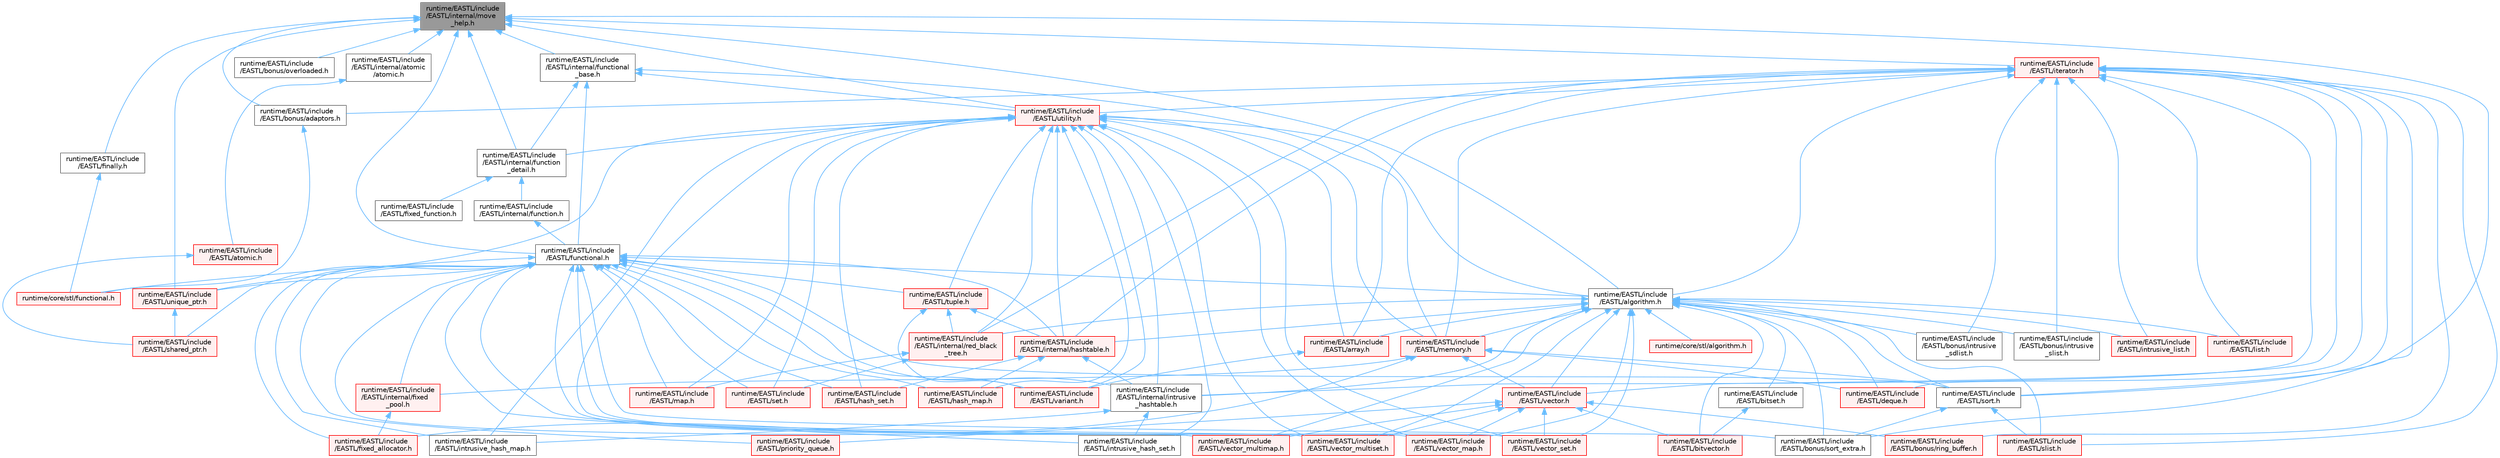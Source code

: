 digraph "runtime/EASTL/include/EASTL/internal/move_help.h"
{
 // LATEX_PDF_SIZE
  bgcolor="transparent";
  edge [fontname=Helvetica,fontsize=10,labelfontname=Helvetica,labelfontsize=10];
  node [fontname=Helvetica,fontsize=10,shape=box,height=0.2,width=0.4];
  Node1 [id="Node000001",label="runtime/EASTL/include\l/EASTL/internal/move\l_help.h",height=0.2,width=0.4,color="gray40", fillcolor="grey60", style="filled", fontcolor="black",tooltip=" "];
  Node1 -> Node2 [id="edge1_Node000001_Node000002",dir="back",color="steelblue1",style="solid",tooltip=" "];
  Node2 [id="Node000002",label="runtime/EASTL/include\l/EASTL/algorithm.h",height=0.2,width=0.4,color="grey40", fillcolor="white", style="filled",URL="$_e_a_s_t_l_2include_2_e_a_s_t_l_2algorithm_8h.html",tooltip=" "];
  Node2 -> Node3 [id="edge2_Node000002_Node000003",dir="back",color="steelblue1",style="solid",tooltip=" "];
  Node3 [id="Node000003",label="runtime/EASTL/include\l/EASTL/array.h",height=0.2,width=0.4,color="red", fillcolor="#FFF0F0", style="filled",URL="$array_8h.html",tooltip=" "];
  Node3 -> Node416 [id="edge3_Node000003_Node000416",dir="back",color="steelblue1",style="solid",tooltip=" "];
  Node416 [id="Node000416",label="runtime/EASTL/include\l/EASTL/variant.h",height=0.2,width=0.4,color="red", fillcolor="#FFF0F0", style="filled",URL="$_e_a_s_t_l_2include_2_e_a_s_t_l_2variant_8h.html",tooltip=" "];
  Node2 -> Node71 [id="edge4_Node000002_Node000071",dir="back",color="steelblue1",style="solid",tooltip=" "];
  Node71 [id="Node000071",label="runtime/EASTL/include\l/EASTL/bitset.h",height=0.2,width=0.4,color="grey40", fillcolor="white", style="filled",URL="$bitset_8h.html",tooltip=" "];
  Node71 -> Node72 [id="edge5_Node000071_Node000072",dir="back",color="steelblue1",style="solid",tooltip=" "];
  Node72 [id="Node000072",label="runtime/EASTL/include\l/EASTL/bitvector.h",height=0.2,width=0.4,color="red", fillcolor="#FFF0F0", style="filled",URL="$bitvector_8h.html",tooltip=" "];
  Node2 -> Node72 [id="edge6_Node000002_Node000072",dir="back",color="steelblue1",style="solid",tooltip=" "];
  Node2 -> Node418 [id="edge7_Node000002_Node000418",dir="back",color="steelblue1",style="solid",tooltip=" "];
  Node418 [id="Node000418",label="runtime/EASTL/include\l/EASTL/bonus/intrusive\l_sdlist.h",height=0.2,width=0.4,color="grey40", fillcolor="white", style="filled",URL="$intrusive__sdlist_8h.html",tooltip=" "];
  Node2 -> Node419 [id="edge8_Node000002_Node000419",dir="back",color="steelblue1",style="solid",tooltip=" "];
  Node419 [id="Node000419",label="runtime/EASTL/include\l/EASTL/bonus/intrusive\l_slist.h",height=0.2,width=0.4,color="grey40", fillcolor="white", style="filled",URL="$intrusive__slist_8h.html",tooltip=" "];
  Node2 -> Node420 [id="edge9_Node000002_Node000420",dir="back",color="steelblue1",style="solid",tooltip=" "];
  Node420 [id="Node000420",label="runtime/EASTL/include\l/EASTL/bonus/sort_extra.h",height=0.2,width=0.4,color="grey40", fillcolor="white", style="filled",URL="$sort__extra_8h.html",tooltip=" "];
  Node2 -> Node421 [id="edge10_Node000002_Node000421",dir="back",color="steelblue1",style="solid",tooltip=" "];
  Node421 [id="Node000421",label="runtime/EASTL/include\l/EASTL/deque.h",height=0.2,width=0.4,color="red", fillcolor="#FFF0F0", style="filled",URL="$_e_a_s_t_l_2include_2_e_a_s_t_l_2deque_8h.html",tooltip=" "];
  Node2 -> Node97 [id="edge11_Node000002_Node000097",dir="back",color="steelblue1",style="solid",tooltip=" "];
  Node97 [id="Node000097",label="runtime/EASTL/include\l/EASTL/internal/hashtable.h",height=0.2,width=0.4,color="red", fillcolor="#FFF0F0", style="filled",URL="$hashtable_8h.html",tooltip=" "];
  Node97 -> Node98 [id="edge12_Node000097_Node000098",dir="back",color="steelblue1",style="solid",tooltip=" "];
  Node98 [id="Node000098",label="runtime/EASTL/include\l/EASTL/hash_map.h",height=0.2,width=0.4,color="red", fillcolor="#FFF0F0", style="filled",URL="$hash__map_8h.html",tooltip=" "];
  Node97 -> Node104 [id="edge13_Node000097_Node000104",dir="back",color="steelblue1",style="solid",tooltip=" "];
  Node104 [id="Node000104",label="runtime/EASTL/include\l/EASTL/hash_set.h",height=0.2,width=0.4,color="red", fillcolor="#FFF0F0", style="filled",URL="$hash__set_8h.html",tooltip=" "];
  Node97 -> Node107 [id="edge14_Node000097_Node000107",dir="back",color="steelblue1",style="solid",tooltip=" "];
  Node107 [id="Node000107",label="runtime/EASTL/include\l/EASTL/internal/intrusive\l_hashtable.h",height=0.2,width=0.4,color="grey40", fillcolor="white", style="filled",URL="$intrusive__hashtable_8h.html",tooltip=" "];
  Node107 -> Node108 [id="edge15_Node000107_Node000108",dir="back",color="steelblue1",style="solid",tooltip=" "];
  Node108 [id="Node000108",label="runtime/EASTL/include\l/EASTL/intrusive_hash_map.h",height=0.2,width=0.4,color="grey40", fillcolor="white", style="filled",URL="$intrusive__hash__map_8h.html",tooltip=" "];
  Node107 -> Node109 [id="edge16_Node000107_Node000109",dir="back",color="steelblue1",style="solid",tooltip=" "];
  Node109 [id="Node000109",label="runtime/EASTL/include\l/EASTL/intrusive_hash_set.h",height=0.2,width=0.4,color="grey40", fillcolor="white", style="filled",URL="$intrusive__hash__set_8h.html",tooltip=" "];
  Node2 -> Node107 [id="edge17_Node000002_Node000107",dir="back",color="steelblue1",style="solid",tooltip=" "];
  Node2 -> Node425 [id="edge18_Node000002_Node000425",dir="back",color="steelblue1",style="solid",tooltip=" "];
  Node425 [id="Node000425",label="runtime/EASTL/include\l/EASTL/internal/red_black\l_tree.h",height=0.2,width=0.4,color="red", fillcolor="#FFF0F0", style="filled",URL="$red__black__tree_8h.html",tooltip=" "];
  Node425 -> Node426 [id="edge19_Node000425_Node000426",dir="back",color="steelblue1",style="solid",tooltip=" "];
  Node426 [id="Node000426",label="runtime/EASTL/include\l/EASTL/map.h",height=0.2,width=0.4,color="red", fillcolor="#FFF0F0", style="filled",URL="$_e_a_s_t_l_2include_2_e_a_s_t_l_2map_8h.html",tooltip=" "];
  Node425 -> Node430 [id="edge20_Node000425_Node000430",dir="back",color="steelblue1",style="solid",tooltip=" "];
  Node430 [id="Node000430",label="runtime/EASTL/include\l/EASTL/set.h",height=0.2,width=0.4,color="red", fillcolor="#FFF0F0", style="filled",URL="$set_8h.html",tooltip=" "];
  Node2 -> Node433 [id="edge21_Node000002_Node000433",dir="back",color="steelblue1",style="solid",tooltip=" "];
  Node433 [id="Node000433",label="runtime/EASTL/include\l/EASTL/intrusive_list.h",height=0.2,width=0.4,color="red", fillcolor="#FFF0F0", style="filled",URL="$intrusive__list_8h.html",tooltip=" "];
  Node2 -> Node435 [id="edge22_Node000002_Node000435",dir="back",color="steelblue1",style="solid",tooltip=" "];
  Node435 [id="Node000435",label="runtime/EASTL/include\l/EASTL/list.h",height=0.2,width=0.4,color="red", fillcolor="#FFF0F0", style="filled",URL="$_e_a_s_t_l_2include_2_e_a_s_t_l_2list_8h.html",tooltip=" "];
  Node2 -> Node438 [id="edge23_Node000002_Node000438",dir="back",color="steelblue1",style="solid",tooltip=" "];
  Node438 [id="Node000438",label="runtime/EASTL/include\l/EASTL/memory.h",height=0.2,width=0.4,color="red", fillcolor="#FFF0F0", style="filled",URL="$_e_a_s_t_l_2include_2_e_a_s_t_l_2memory_8h.html",tooltip=" "];
  Node438 -> Node421 [id="edge24_Node000438_Node000421",dir="back",color="steelblue1",style="solid",tooltip=" "];
  Node438 -> Node441 [id="edge25_Node000438_Node000441",dir="back",color="steelblue1",style="solid",tooltip=" "];
  Node441 [id="Node000441",label="runtime/EASTL/include\l/EASTL/fixed_allocator.h",height=0.2,width=0.4,color="red", fillcolor="#FFF0F0", style="filled",URL="$fixed__allocator_8h.html",tooltip=" "];
  Node438 -> Node443 [id="edge26_Node000438_Node000443",dir="back",color="steelblue1",style="solid",tooltip=" "];
  Node443 [id="Node000443",label="runtime/EASTL/include\l/EASTL/internal/fixed\l_pool.h",height=0.2,width=0.4,color="red", fillcolor="#FFF0F0", style="filled",URL="$fixed__pool_8h.html",tooltip=" "];
  Node443 -> Node441 [id="edge27_Node000443_Node000441",dir="back",color="steelblue1",style="solid",tooltip=" "];
  Node438 -> Node458 [id="edge28_Node000438_Node000458",dir="back",color="steelblue1",style="solid",tooltip=" "];
  Node458 [id="Node000458",label="runtime/EASTL/include\l/EASTL/sort.h",height=0.2,width=0.4,color="grey40", fillcolor="white", style="filled",URL="$sort_8h.html",tooltip=" "];
  Node458 -> Node420 [id="edge29_Node000458_Node000420",dir="back",color="steelblue1",style="solid",tooltip=" "];
  Node458 -> Node459 [id="edge30_Node000458_Node000459",dir="back",color="steelblue1",style="solid",tooltip=" "];
  Node459 [id="Node000459",label="runtime/EASTL/include\l/EASTL/slist.h",height=0.2,width=0.4,color="red", fillcolor="#FFF0F0", style="filled",URL="$slist_8h.html",tooltip=" "];
  Node438 -> Node460 [id="edge31_Node000438_Node000460",dir="back",color="steelblue1",style="solid",tooltip=" "];
  Node460 [id="Node000460",label="runtime/EASTL/include\l/EASTL/vector.h",height=0.2,width=0.4,color="red", fillcolor="#FFF0F0", style="filled",URL="$_e_a_s_t_l_2include_2_e_a_s_t_l_2vector_8h.html",tooltip=" "];
  Node460 -> Node72 [id="edge32_Node000460_Node000072",dir="back",color="steelblue1",style="solid",tooltip=" "];
  Node460 -> Node461 [id="edge33_Node000460_Node000461",dir="back",color="steelblue1",style="solid",tooltip=" "];
  Node461 [id="Node000461",label="runtime/EASTL/include\l/EASTL/bonus/ring_buffer.h",height=0.2,width=0.4,color="red", fillcolor="#FFF0F0", style="filled",URL="$_e_a_s_t_l_2include_2_e_a_s_t_l_2bonus_2ring__buffer_8h.html",tooltip=" "];
  Node460 -> Node462 [id="edge34_Node000460_Node000462",dir="back",color="steelblue1",style="solid",tooltip=" "];
  Node462 [id="Node000462",label="runtime/EASTL/include\l/EASTL/priority_queue.h",height=0.2,width=0.4,color="red", fillcolor="#FFF0F0", style="filled",URL="$_e_a_s_t_l_2include_2_e_a_s_t_l_2priority__queue_8h.html",tooltip=" "];
  Node460 -> Node466 [id="edge35_Node000460_Node000466",dir="back",color="steelblue1",style="solid",tooltip=" "];
  Node466 [id="Node000466",label="runtime/EASTL/include\l/EASTL/vector_map.h",height=0.2,width=0.4,color="red", fillcolor="#FFF0F0", style="filled",URL="$_e_a_s_t_l_2include_2_e_a_s_t_l_2vector__map_8h.html",tooltip=" "];
  Node460 -> Node468 [id="edge36_Node000460_Node000468",dir="back",color="steelblue1",style="solid",tooltip=" "];
  Node468 [id="Node000468",label="runtime/EASTL/include\l/EASTL/vector_multimap.h",height=0.2,width=0.4,color="red", fillcolor="#FFF0F0", style="filled",URL="$vector__multimap_8h.html",tooltip=" "];
  Node460 -> Node469 [id="edge37_Node000460_Node000469",dir="back",color="steelblue1",style="solid",tooltip=" "];
  Node469 [id="Node000469",label="runtime/EASTL/include\l/EASTL/vector_multiset.h",height=0.2,width=0.4,color="red", fillcolor="#FFF0F0", style="filled",URL="$vector__multiset_8h.html",tooltip=" "];
  Node460 -> Node470 [id="edge38_Node000460_Node000470",dir="back",color="steelblue1",style="solid",tooltip=" "];
  Node470 [id="Node000470",label="runtime/EASTL/include\l/EASTL/vector_set.h",height=0.2,width=0.4,color="red", fillcolor="#FFF0F0", style="filled",URL="$vector__set_8h.html",tooltip=" "];
  Node2 -> Node459 [id="edge39_Node000002_Node000459",dir="back",color="steelblue1",style="solid",tooltip=" "];
  Node2 -> Node458 [id="edge40_Node000002_Node000458",dir="back",color="steelblue1",style="solid",tooltip=" "];
  Node2 -> Node460 [id="edge41_Node000002_Node000460",dir="back",color="steelblue1",style="solid",tooltip=" "];
  Node2 -> Node466 [id="edge42_Node000002_Node000466",dir="back",color="steelblue1",style="solid",tooltip=" "];
  Node2 -> Node468 [id="edge43_Node000002_Node000468",dir="back",color="steelblue1",style="solid",tooltip=" "];
  Node2 -> Node469 [id="edge44_Node000002_Node000469",dir="back",color="steelblue1",style="solid",tooltip=" "];
  Node2 -> Node470 [id="edge45_Node000002_Node000470",dir="back",color="steelblue1",style="solid",tooltip=" "];
  Node2 -> Node473 [id="edge46_Node000002_Node000473",dir="back",color="steelblue1",style="solid",tooltip=" "];
  Node473 [id="Node000473",label="runtime/core/stl/algorithm.h",height=0.2,width=0.4,color="red", fillcolor="#FFF0F0", style="filled",URL="$core_2stl_2algorithm_8h.html",tooltip=" "];
  Node1 -> Node474 [id="edge47_Node000001_Node000474",dir="back",color="steelblue1",style="solid",tooltip=" "];
  Node474 [id="Node000474",label="runtime/EASTL/include\l/EASTL/bonus/adaptors.h",height=0.2,width=0.4,color="grey40", fillcolor="white", style="filled",URL="$adaptors_8h.html",tooltip=" "];
  Node474 -> Node475 [id="edge48_Node000474_Node000475",dir="back",color="steelblue1",style="solid",tooltip=" "];
  Node475 [id="Node000475",label="runtime/core/stl/functional.h",height=0.2,width=0.4,color="red", fillcolor="#FFF0F0", style="filled",URL="$core_2stl_2functional_8h.html",tooltip=" "];
  Node1 -> Node477 [id="edge49_Node000001_Node000477",dir="back",color="steelblue1",style="solid",tooltip=" "];
  Node477 [id="Node000477",label="runtime/EASTL/include\l/EASTL/bonus/overloaded.h",height=0.2,width=0.4,color="grey40", fillcolor="white", style="filled",URL="$overloaded_8h.html",tooltip=" "];
  Node1 -> Node478 [id="edge50_Node000001_Node000478",dir="back",color="steelblue1",style="solid",tooltip=" "];
  Node478 [id="Node000478",label="runtime/EASTL/include\l/EASTL/finally.h",height=0.2,width=0.4,color="grey40", fillcolor="white", style="filled",URL="$finally_8h.html",tooltip=" "];
  Node478 -> Node475 [id="edge51_Node000478_Node000475",dir="back",color="steelblue1",style="solid",tooltip=" "];
  Node1 -> Node479 [id="edge52_Node000001_Node000479",dir="back",color="steelblue1",style="solid",tooltip=" "];
  Node479 [id="Node000479",label="runtime/EASTL/include\l/EASTL/functional.h",height=0.2,width=0.4,color="grey40", fillcolor="white", style="filled",URL="$_e_a_s_t_l_2include_2_e_a_s_t_l_2functional_8h.html",tooltip=" "];
  Node479 -> Node2 [id="edge53_Node000479_Node000002",dir="back",color="steelblue1",style="solid",tooltip=" "];
  Node479 -> Node420 [id="edge54_Node000479_Node000420",dir="back",color="steelblue1",style="solid",tooltip=" "];
  Node479 -> Node441 [id="edge55_Node000479_Node000441",dir="back",color="steelblue1",style="solid",tooltip=" "];
  Node479 -> Node98 [id="edge56_Node000479_Node000098",dir="back",color="steelblue1",style="solid",tooltip=" "];
  Node479 -> Node104 [id="edge57_Node000479_Node000104",dir="back",color="steelblue1",style="solid",tooltip=" "];
  Node479 -> Node443 [id="edge58_Node000479_Node000443",dir="back",color="steelblue1",style="solid",tooltip=" "];
  Node479 -> Node97 [id="edge59_Node000479_Node000097",dir="back",color="steelblue1",style="solid",tooltip=" "];
  Node479 -> Node107 [id="edge60_Node000479_Node000107",dir="back",color="steelblue1",style="solid",tooltip=" "];
  Node479 -> Node108 [id="edge61_Node000479_Node000108",dir="back",color="steelblue1",style="solid",tooltip=" "];
  Node479 -> Node109 [id="edge62_Node000479_Node000109",dir="back",color="steelblue1",style="solid",tooltip=" "];
  Node479 -> Node426 [id="edge63_Node000479_Node000426",dir="back",color="steelblue1",style="solid",tooltip=" "];
  Node479 -> Node462 [id="edge64_Node000479_Node000462",dir="back",color="steelblue1",style="solid",tooltip=" "];
  Node479 -> Node430 [id="edge65_Node000479_Node000430",dir="back",color="steelblue1",style="solid",tooltip=" "];
  Node479 -> Node92 [id="edge66_Node000479_Node000092",dir="back",color="steelblue1",style="solid",tooltip=" "];
  Node92 [id="Node000092",label="runtime/EASTL/include\l/EASTL/shared_ptr.h",height=0.2,width=0.4,color="red", fillcolor="#FFF0F0", style="filled",URL="$shared__ptr_8h.html",tooltip=" "];
  Node479 -> Node458 [id="edge67_Node000479_Node000458",dir="back",color="steelblue1",style="solid",tooltip=" "];
  Node479 -> Node480 [id="edge68_Node000479_Node000480",dir="back",color="steelblue1",style="solid",tooltip=" "];
  Node480 [id="Node000480",label="runtime/EASTL/include\l/EASTL/tuple.h",height=0.2,width=0.4,color="red", fillcolor="#FFF0F0", style="filled",URL="$tuple_8h.html",tooltip=" "];
  Node480 -> Node97 [id="edge69_Node000480_Node000097",dir="back",color="steelblue1",style="solid",tooltip=" "];
  Node480 -> Node425 [id="edge70_Node000480_Node000425",dir="back",color="steelblue1",style="solid",tooltip=" "];
  Node480 -> Node416 [id="edge71_Node000480_Node000416",dir="back",color="steelblue1",style="solid",tooltip=" "];
  Node479 -> Node454 [id="edge72_Node000479_Node000454",dir="back",color="steelblue1",style="solid",tooltip=" "];
  Node454 [id="Node000454",label="runtime/EASTL/include\l/EASTL/unique_ptr.h",height=0.2,width=0.4,color="red", fillcolor="#FFF0F0", style="filled",URL="$unique__ptr_8h.html",tooltip=" "];
  Node454 -> Node92 [id="edge73_Node000454_Node000092",dir="back",color="steelblue1",style="solid",tooltip=" "];
  Node479 -> Node416 [id="edge74_Node000479_Node000416",dir="back",color="steelblue1",style="solid",tooltip=" "];
  Node479 -> Node466 [id="edge75_Node000479_Node000466",dir="back",color="steelblue1",style="solid",tooltip=" "];
  Node479 -> Node468 [id="edge76_Node000479_Node000468",dir="back",color="steelblue1",style="solid",tooltip=" "];
  Node479 -> Node469 [id="edge77_Node000479_Node000469",dir="back",color="steelblue1",style="solid",tooltip=" "];
  Node479 -> Node470 [id="edge78_Node000479_Node000470",dir="back",color="steelblue1",style="solid",tooltip=" "];
  Node479 -> Node475 [id="edge79_Node000479_Node000475",dir="back",color="steelblue1",style="solid",tooltip=" "];
  Node1 -> Node90 [id="edge80_Node000001_Node000090",dir="back",color="steelblue1",style="solid",tooltip=" "];
  Node90 [id="Node000090",label="runtime/EASTL/include\l/EASTL/internal/atomic\l/atomic.h",height=0.2,width=0.4,color="grey40", fillcolor="white", style="filled",URL="$_e_a_s_t_l_2include_2_e_a_s_t_l_2internal_2atomic_2atomic_8h.html",tooltip=" "];
  Node90 -> Node91 [id="edge81_Node000090_Node000091",dir="back",color="steelblue1",style="solid",tooltip=" "];
  Node91 [id="Node000091",label="runtime/EASTL/include\l/EASTL/atomic.h",height=0.2,width=0.4,color="red", fillcolor="#FFF0F0", style="filled",URL="$_e_a_s_t_l_2include_2_e_a_s_t_l_2atomic_8h.html",tooltip=" "];
  Node91 -> Node92 [id="edge82_Node000091_Node000092",dir="back",color="steelblue1",style="solid",tooltip=" "];
  Node1 -> Node481 [id="edge83_Node000001_Node000481",dir="back",color="steelblue1",style="solid",tooltip=" "];
  Node481 [id="Node000481",label="runtime/EASTL/include\l/EASTL/internal/function\l_detail.h",height=0.2,width=0.4,color="grey40", fillcolor="white", style="filled",URL="$function__detail_8h.html",tooltip=" "];
  Node481 -> Node482 [id="edge84_Node000481_Node000482",dir="back",color="steelblue1",style="solid",tooltip=" "];
  Node482 [id="Node000482",label="runtime/EASTL/include\l/EASTL/fixed_function.h",height=0.2,width=0.4,color="grey40", fillcolor="white", style="filled",URL="$fixed__function_8h.html",tooltip=" "];
  Node481 -> Node483 [id="edge85_Node000481_Node000483",dir="back",color="steelblue1",style="solid",tooltip=" "];
  Node483 [id="Node000483",label="runtime/EASTL/include\l/EASTL/internal/function.h",height=0.2,width=0.4,color="grey40", fillcolor="white", style="filled",URL="$_e_a_s_t_l_2include_2_e_a_s_t_l_2internal_2function_8h.html",tooltip=" "];
  Node483 -> Node479 [id="edge86_Node000483_Node000479",dir="back",color="steelblue1",style="solid",tooltip=" "];
  Node1 -> Node484 [id="edge87_Node000001_Node000484",dir="back",color="steelblue1",style="solid",tooltip=" "];
  Node484 [id="Node000484",label="runtime/EASTL/include\l/EASTL/internal/functional\l_base.h",height=0.2,width=0.4,color="grey40", fillcolor="white", style="filled",URL="$functional__base_8h.html",tooltip=" "];
  Node484 -> Node479 [id="edge88_Node000484_Node000479",dir="back",color="steelblue1",style="solid",tooltip=" "];
  Node484 -> Node481 [id="edge89_Node000484_Node000481",dir="back",color="steelblue1",style="solid",tooltip=" "];
  Node484 -> Node438 [id="edge90_Node000484_Node000438",dir="back",color="steelblue1",style="solid",tooltip=" "];
  Node484 -> Node485 [id="edge91_Node000484_Node000485",dir="back",color="steelblue1",style="solid",tooltip=" "];
  Node485 [id="Node000485",label="runtime/EASTL/include\l/EASTL/utility.h",height=0.2,width=0.4,color="red", fillcolor="#FFF0F0", style="filled",URL="$_e_a_s_t_l_2include_2_e_a_s_t_l_2utility_8h.html",tooltip=" "];
  Node485 -> Node2 [id="edge92_Node000485_Node000002",dir="back",color="steelblue1",style="solid",tooltip=" "];
  Node485 -> Node3 [id="edge93_Node000485_Node000003",dir="back",color="steelblue1",style="solid",tooltip=" "];
  Node485 -> Node98 [id="edge94_Node000485_Node000098",dir="back",color="steelblue1",style="solid",tooltip=" "];
  Node485 -> Node104 [id="edge95_Node000485_Node000104",dir="back",color="steelblue1",style="solid",tooltip=" "];
  Node485 -> Node481 [id="edge96_Node000485_Node000481",dir="back",color="steelblue1",style="solid",tooltip=" "];
  Node485 -> Node97 [id="edge97_Node000485_Node000097",dir="back",color="steelblue1",style="solid",tooltip=" "];
  Node485 -> Node107 [id="edge98_Node000485_Node000107",dir="back",color="steelblue1",style="solid",tooltip=" "];
  Node485 -> Node425 [id="edge99_Node000485_Node000425",dir="back",color="steelblue1",style="solid",tooltip=" "];
  Node485 -> Node108 [id="edge100_Node000485_Node000108",dir="back",color="steelblue1",style="solid",tooltip=" "];
  Node485 -> Node109 [id="edge101_Node000485_Node000109",dir="back",color="steelblue1",style="solid",tooltip=" "];
  Node485 -> Node426 [id="edge102_Node000485_Node000426",dir="back",color="steelblue1",style="solid",tooltip=" "];
  Node485 -> Node438 [id="edge103_Node000485_Node000438",dir="back",color="steelblue1",style="solid",tooltip=" "];
  Node485 -> Node430 [id="edge104_Node000485_Node000430",dir="back",color="steelblue1",style="solid",tooltip=" "];
  Node485 -> Node480 [id="edge105_Node000485_Node000480",dir="back",color="steelblue1",style="solid",tooltip=" "];
  Node485 -> Node454 [id="edge106_Node000485_Node000454",dir="back",color="steelblue1",style="solid",tooltip=" "];
  Node485 -> Node416 [id="edge107_Node000485_Node000416",dir="back",color="steelblue1",style="solid",tooltip=" "];
  Node485 -> Node466 [id="edge108_Node000485_Node000466",dir="back",color="steelblue1",style="solid",tooltip=" "];
  Node485 -> Node468 [id="edge109_Node000485_Node000468",dir="back",color="steelblue1",style="solid",tooltip=" "];
  Node485 -> Node469 [id="edge110_Node000485_Node000469",dir="back",color="steelblue1",style="solid",tooltip=" "];
  Node485 -> Node470 [id="edge111_Node000485_Node000470",dir="back",color="steelblue1",style="solid",tooltip=" "];
  Node1 -> Node486 [id="edge112_Node000001_Node000486",dir="back",color="steelblue1",style="solid",tooltip=" "];
  Node486 [id="Node000486",label="runtime/EASTL/include\l/EASTL/iterator.h",height=0.2,width=0.4,color="red", fillcolor="#FFF0F0", style="filled",URL="$_e_a_s_t_l_2include_2_e_a_s_t_l_2iterator_8h.html",tooltip=" "];
  Node486 -> Node2 [id="edge113_Node000486_Node000002",dir="back",color="steelblue1",style="solid",tooltip=" "];
  Node486 -> Node3 [id="edge114_Node000486_Node000003",dir="back",color="steelblue1",style="solid",tooltip=" "];
  Node486 -> Node474 [id="edge115_Node000486_Node000474",dir="back",color="steelblue1",style="solid",tooltip=" "];
  Node486 -> Node418 [id="edge116_Node000486_Node000418",dir="back",color="steelblue1",style="solid",tooltip=" "];
  Node486 -> Node419 [id="edge117_Node000486_Node000419",dir="back",color="steelblue1",style="solid",tooltip=" "];
  Node486 -> Node461 [id="edge118_Node000486_Node000461",dir="back",color="steelblue1",style="solid",tooltip=" "];
  Node486 -> Node420 [id="edge119_Node000486_Node000420",dir="back",color="steelblue1",style="solid",tooltip=" "];
  Node486 -> Node421 [id="edge120_Node000486_Node000421",dir="back",color="steelblue1",style="solid",tooltip=" "];
  Node486 -> Node97 [id="edge121_Node000486_Node000097",dir="back",color="steelblue1",style="solid",tooltip=" "];
  Node486 -> Node107 [id="edge122_Node000486_Node000107",dir="back",color="steelblue1",style="solid",tooltip=" "];
  Node486 -> Node425 [id="edge123_Node000486_Node000425",dir="back",color="steelblue1",style="solid",tooltip=" "];
  Node486 -> Node433 [id="edge124_Node000486_Node000433",dir="back",color="steelblue1",style="solid",tooltip=" "];
  Node486 -> Node435 [id="edge125_Node000486_Node000435",dir="back",color="steelblue1",style="solid",tooltip=" "];
  Node486 -> Node438 [id="edge126_Node000486_Node000438",dir="back",color="steelblue1",style="solid",tooltip=" "];
  Node486 -> Node459 [id="edge127_Node000486_Node000459",dir="back",color="steelblue1",style="solid",tooltip=" "];
  Node486 -> Node458 [id="edge128_Node000486_Node000458",dir="back",color="steelblue1",style="solid",tooltip=" "];
  Node486 -> Node485 [id="edge129_Node000486_Node000485",dir="back",color="steelblue1",style="solid",tooltip=" "];
  Node486 -> Node460 [id="edge130_Node000486_Node000460",dir="back",color="steelblue1",style="solid",tooltip=" "];
  Node1 -> Node458 [id="edge131_Node000001_Node000458",dir="back",color="steelblue1",style="solid",tooltip=" "];
  Node1 -> Node454 [id="edge132_Node000001_Node000454",dir="back",color="steelblue1",style="solid",tooltip=" "];
  Node1 -> Node485 [id="edge133_Node000001_Node000485",dir="back",color="steelblue1",style="solid",tooltip=" "];
}
